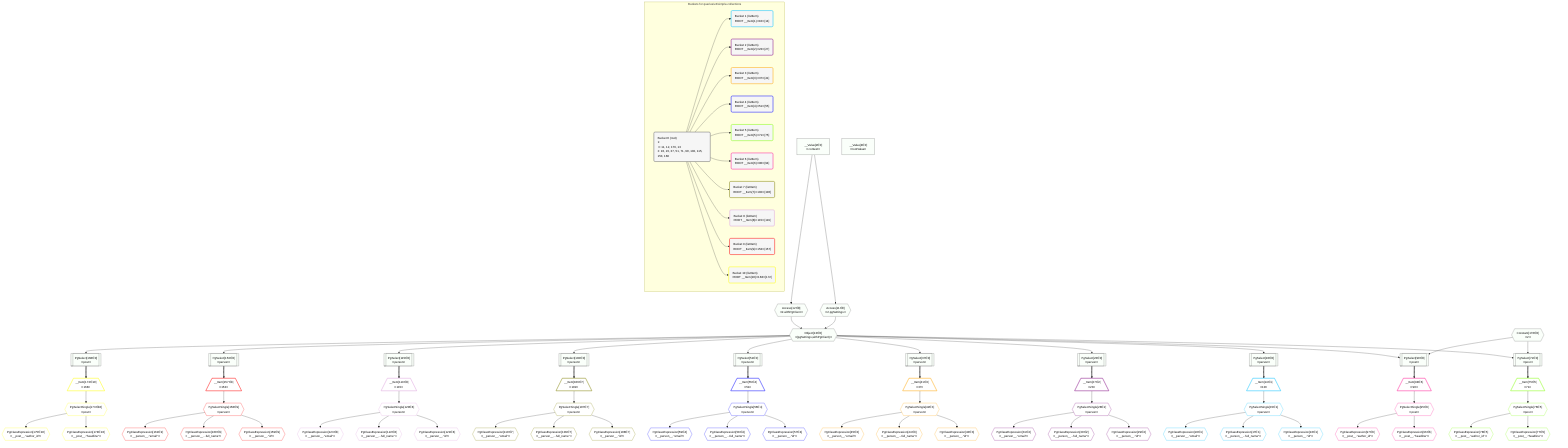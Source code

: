 %%{init: {'themeVariables': { 'fontSize': '12px'}}}%%
graph TD
    classDef path fill:#eee,stroke:#000,color:#000
    classDef plan fill:#fff,stroke-width:1px,color:#000
    classDef itemplan fill:#fff,stroke-width:2px,color:#000
    classDef unbatchedplan fill:#dff,stroke-width:1px,color:#000
    classDef sideeffectplan fill:#fcc,stroke-width:2px,color:#000
    classDef bucket fill:#f6f6f6,color:#000,stroke-width:2px,text-align:left


    %% plan dependencies
    Object13{{"Object[13∈0]<br />ᐸ{pgSettings,withPgClient}ᐳ"}}:::plan
    Access11{{"Access[11∈0]<br />ᐸ2.pgSettingsᐳ"}}:::plan
    Access12{{"Access[12∈0]<br />ᐸ2.withPgClientᐳ"}}:::plan
    Access11 & Access12 --> Object13
    PgSelect71[["PgSelect[71∈0]<br />ᐸpostᐳ"]]:::plan
    Constant176{{"Constant[176∈0]<br />ᐸ2ᐳ"}}:::plan
    Object13 & Constant176 --> PgSelect71
    PgSelect90[["PgSelect[90∈0]<br />ᐸpostᐳ"]]:::plan
    Object13 & Constant176 --> PgSelect90
    PgSelect10[["PgSelect[10∈0]<br />ᐸpersonᐳ"]]:::plan
    Object13 --> PgSelect10
    __Value2["__Value[2∈0]<br />ᐸcontextᐳ"]:::plan
    __Value2 --> Access11
    __Value2 --> Access12
    PgSelect23[["PgSelect[23∈0]<br />ᐸpersonᐳ"]]:::plan
    Object13 --> PgSelect23
    PgSelect37[["PgSelect[37∈0]<br />ᐸpersonᐳ"]]:::plan
    Object13 --> PgSelect37
    PgSelect51[["PgSelect[51∈0]<br />ᐸpersonᐳ"]]:::plan
    Object13 --> PgSelect51
    PgSelect102[["PgSelect[102∈0]<br />ᐸpersonᐳ"]]:::plan
    Object13 --> PgSelect102
    PgSelect115[["PgSelect[115∈0]<br />ᐸpersonᐳ"]]:::plan
    Object13 --> PgSelect115
    PgSelect153[["PgSelect[153∈0]<br />ᐸpersonᐳ"]]:::plan
    Object13 --> PgSelect153
    PgSelect168[["PgSelect[168∈0]<br />ᐸpostᐳ"]]:::plan
    Object13 --> PgSelect168
    __Value4["__Value[4∈0]<br />ᐸrootValueᐳ"]:::plan
    __Item14[/"__Item[14∈1]<br />ᐸ10ᐳ"\]:::itemplan
    PgSelect10 ==> __Item14
    PgSelectSingle15{{"PgSelectSingle[15∈1]<br />ᐸpersonᐳ"}}:::plan
    __Item14 --> PgSelectSingle15
    PgClassExpression16{{"PgClassExpression[16∈1]<br />ᐸ__person__.”id”ᐳ"}}:::plan
    PgSelectSingle15 --> PgClassExpression16
    PgClassExpression17{{"PgClassExpression[17∈1]<br />ᐸ__person__...full_name”ᐳ"}}:::plan
    PgSelectSingle15 --> PgClassExpression17
    PgClassExpression18{{"PgClassExpression[18∈1]<br />ᐸ__person__.”email”ᐳ"}}:::plan
    PgSelectSingle15 --> PgClassExpression18
    __Item27[/"__Item[27∈2]<br />ᐸ23ᐳ"\]:::itemplan
    PgSelect23 ==> __Item27
    PgSelectSingle28{{"PgSelectSingle[28∈2]<br />ᐸpersonᐳ"}}:::plan
    __Item27 --> PgSelectSingle28
    PgClassExpression29{{"PgClassExpression[29∈2]<br />ᐸ__person__.”id”ᐳ"}}:::plan
    PgSelectSingle28 --> PgClassExpression29
    PgClassExpression30{{"PgClassExpression[30∈2]<br />ᐸ__person__...full_name”ᐳ"}}:::plan
    PgSelectSingle28 --> PgClassExpression30
    PgClassExpression31{{"PgClassExpression[31∈2]<br />ᐸ__person__.”email”ᐳ"}}:::plan
    PgSelectSingle28 --> PgClassExpression31
    __Item41[/"__Item[41∈3]<br />ᐸ37ᐳ"\]:::itemplan
    PgSelect37 ==> __Item41
    PgSelectSingle42{{"PgSelectSingle[42∈3]<br />ᐸpersonᐳ"}}:::plan
    __Item41 --> PgSelectSingle42
    PgClassExpression43{{"PgClassExpression[43∈3]<br />ᐸ__person__.”id”ᐳ"}}:::plan
    PgSelectSingle42 --> PgClassExpression43
    PgClassExpression44{{"PgClassExpression[44∈3]<br />ᐸ__person__...full_name”ᐳ"}}:::plan
    PgSelectSingle42 --> PgClassExpression44
    PgClassExpression45{{"PgClassExpression[45∈3]<br />ᐸ__person__.”email”ᐳ"}}:::plan
    PgSelectSingle42 --> PgClassExpression45
    __Item55[/"__Item[55∈4]<br />ᐸ51ᐳ"\]:::itemplan
    PgSelect51 ==> __Item55
    PgSelectSingle56{{"PgSelectSingle[56∈4]<br />ᐸpersonᐳ"}}:::plan
    __Item55 --> PgSelectSingle56
    PgClassExpression57{{"PgClassExpression[57∈4]<br />ᐸ__person__.”id”ᐳ"}}:::plan
    PgSelectSingle56 --> PgClassExpression57
    PgClassExpression58{{"PgClassExpression[58∈4]<br />ᐸ__person__...full_name”ᐳ"}}:::plan
    PgSelectSingle56 --> PgClassExpression58
    PgClassExpression59{{"PgClassExpression[59∈4]<br />ᐸ__person__.”email”ᐳ"}}:::plan
    PgSelectSingle56 --> PgClassExpression59
    __Item75[/"__Item[75∈5]<br />ᐸ71ᐳ"\]:::itemplan
    PgSelect71 ==> __Item75
    PgSelectSingle76{{"PgSelectSingle[76∈5]<br />ᐸpostᐳ"}}:::plan
    __Item75 --> PgSelectSingle76
    PgClassExpression77{{"PgClassExpression[77∈5]<br />ᐸ__post__.”headline”ᐳ"}}:::plan
    PgSelectSingle76 --> PgClassExpression77
    PgClassExpression78{{"PgClassExpression[78∈5]<br />ᐸ__post__.”author_id”ᐳ"}}:::plan
    PgSelectSingle76 --> PgClassExpression78
    __Item94[/"__Item[94∈6]<br />ᐸ90ᐳ"\]:::itemplan
    PgSelect90 ==> __Item94
    PgSelectSingle95{{"PgSelectSingle[95∈6]<br />ᐸpostᐳ"}}:::plan
    __Item94 --> PgSelectSingle95
    PgClassExpression96{{"PgClassExpression[96∈6]<br />ᐸ__post__.”headline”ᐳ"}}:::plan
    PgSelectSingle95 --> PgClassExpression96
    PgClassExpression97{{"PgClassExpression[97∈6]<br />ᐸ__post__.”author_id”ᐳ"}}:::plan
    PgSelectSingle95 --> PgClassExpression97
    __Item106[/"__Item[106∈7]<br />ᐸ102ᐳ"\]:::itemplan
    PgSelect102 ==> __Item106
    PgSelectSingle107{{"PgSelectSingle[107∈7]<br />ᐸpersonᐳ"}}:::plan
    __Item106 --> PgSelectSingle107
    PgClassExpression108{{"PgClassExpression[108∈7]<br />ᐸ__person__.”id”ᐳ"}}:::plan
    PgSelectSingle107 --> PgClassExpression108
    PgClassExpression109{{"PgClassExpression[109∈7]<br />ᐸ__person__...full_name”ᐳ"}}:::plan
    PgSelectSingle107 --> PgClassExpression109
    PgClassExpression110{{"PgClassExpression[110∈7]<br />ᐸ__person__.”email”ᐳ"}}:::plan
    PgSelectSingle107 --> PgClassExpression110
    __Item119[/"__Item[119∈8]<br />ᐸ115ᐳ"\]:::itemplan
    PgSelect115 ==> __Item119
    PgSelectSingle120{{"PgSelectSingle[120∈8]<br />ᐸpersonᐳ"}}:::plan
    __Item119 --> PgSelectSingle120
    PgClassExpression121{{"PgClassExpression[121∈8]<br />ᐸ__person__.”id”ᐳ"}}:::plan
    PgSelectSingle120 --> PgClassExpression121
    PgClassExpression122{{"PgClassExpression[122∈8]<br />ᐸ__person__...full_name”ᐳ"}}:::plan
    PgSelectSingle120 --> PgClassExpression122
    PgClassExpression123{{"PgClassExpression[123∈8]<br />ᐸ__person__.”email”ᐳ"}}:::plan
    PgSelectSingle120 --> PgClassExpression123
    __Item157[/"__Item[157∈9]<br />ᐸ153ᐳ"\]:::itemplan
    PgSelect153 ==> __Item157
    PgSelectSingle158{{"PgSelectSingle[158∈9]<br />ᐸpersonᐳ"}}:::plan
    __Item157 --> PgSelectSingle158
    PgClassExpression159{{"PgClassExpression[159∈9]<br />ᐸ__person__.”id”ᐳ"}}:::plan
    PgSelectSingle158 --> PgClassExpression159
    PgClassExpression160{{"PgClassExpression[160∈9]<br />ᐸ__person__...full_name”ᐳ"}}:::plan
    PgSelectSingle158 --> PgClassExpression160
    PgClassExpression161{{"PgClassExpression[161∈9]<br />ᐸ__person__.”email”ᐳ"}}:::plan
    PgSelectSingle158 --> PgClassExpression161
    __Item172[/"__Item[172∈10]<br />ᐸ168ᐳ"\]:::itemplan
    PgSelect168 ==> __Item172
    PgSelectSingle173{{"PgSelectSingle[173∈10]<br />ᐸpostᐳ"}}:::plan
    __Item172 --> PgSelectSingle173
    PgClassExpression174{{"PgClassExpression[174∈10]<br />ᐸ__post__.”headline”ᐳ"}}:::plan
    PgSelectSingle173 --> PgClassExpression174
    PgClassExpression175{{"PgClassExpression[175∈10]<br />ᐸ__post__.”author_id”ᐳ"}}:::plan
    PgSelectSingle173 --> PgClassExpression175

    %% define steps

    subgraph "Buckets for queries/v4/simple-collections"
    Bucket0("Bucket 0 (root)<br />1: <br />ᐳ: 11, 12, 176, 13<br />2: 10, 23, 37, 51, 71, 90, 102, 115, 153, 168"):::bucket
    classDef bucket0 stroke:#696969
    class Bucket0,__Value2,__Value4,PgSelect10,Access11,Access12,Object13,PgSelect23,PgSelect37,PgSelect51,PgSelect71,PgSelect90,PgSelect102,PgSelect115,PgSelect153,PgSelect168,Constant176 bucket0
    Bucket1("Bucket 1 (listItem)<br />ROOT __Item{1}ᐸ10ᐳ[14]"):::bucket
    classDef bucket1 stroke:#00bfff
    class Bucket1,__Item14,PgSelectSingle15,PgClassExpression16,PgClassExpression17,PgClassExpression18 bucket1
    Bucket2("Bucket 2 (listItem)<br />ROOT __Item{2}ᐸ23ᐳ[27]"):::bucket
    classDef bucket2 stroke:#7f007f
    class Bucket2,__Item27,PgSelectSingle28,PgClassExpression29,PgClassExpression30,PgClassExpression31 bucket2
    Bucket3("Bucket 3 (listItem)<br />ROOT __Item{3}ᐸ37ᐳ[41]"):::bucket
    classDef bucket3 stroke:#ffa500
    class Bucket3,__Item41,PgSelectSingle42,PgClassExpression43,PgClassExpression44,PgClassExpression45 bucket3
    Bucket4("Bucket 4 (listItem)<br />ROOT __Item{4}ᐸ51ᐳ[55]"):::bucket
    classDef bucket4 stroke:#0000ff
    class Bucket4,__Item55,PgSelectSingle56,PgClassExpression57,PgClassExpression58,PgClassExpression59 bucket4
    Bucket5("Bucket 5 (listItem)<br />ROOT __Item{5}ᐸ71ᐳ[75]"):::bucket
    classDef bucket5 stroke:#7fff00
    class Bucket5,__Item75,PgSelectSingle76,PgClassExpression77,PgClassExpression78 bucket5
    Bucket6("Bucket 6 (listItem)<br />ROOT __Item{6}ᐸ90ᐳ[94]"):::bucket
    classDef bucket6 stroke:#ff1493
    class Bucket6,__Item94,PgSelectSingle95,PgClassExpression96,PgClassExpression97 bucket6
    Bucket7("Bucket 7 (listItem)<br />ROOT __Item{7}ᐸ102ᐳ[106]"):::bucket
    classDef bucket7 stroke:#808000
    class Bucket7,__Item106,PgSelectSingle107,PgClassExpression108,PgClassExpression109,PgClassExpression110 bucket7
    Bucket8("Bucket 8 (listItem)<br />ROOT __Item{8}ᐸ115ᐳ[119]"):::bucket
    classDef bucket8 stroke:#dda0dd
    class Bucket8,__Item119,PgSelectSingle120,PgClassExpression121,PgClassExpression122,PgClassExpression123 bucket8
    Bucket9("Bucket 9 (listItem)<br />ROOT __Item{9}ᐸ153ᐳ[157]"):::bucket
    classDef bucket9 stroke:#ff0000
    class Bucket9,__Item157,PgSelectSingle158,PgClassExpression159,PgClassExpression160,PgClassExpression161 bucket9
    Bucket10("Bucket 10 (listItem)<br />ROOT __Item{10}ᐸ168ᐳ[172]"):::bucket
    classDef bucket10 stroke:#ffff00
    class Bucket10,__Item172,PgSelectSingle173,PgClassExpression174,PgClassExpression175 bucket10
    Bucket0 --> Bucket1 & Bucket2 & Bucket3 & Bucket4 & Bucket5 & Bucket6 & Bucket7 & Bucket8 & Bucket9 & Bucket10
    classDef unary fill:#fafffa,borderWidth:8px
    class Object13,PgSelect71,PgSelect90,PgSelect10,Access11,Access12,PgSelect23,PgSelect37,PgSelect51,PgSelect102,PgSelect115,PgSelect153,PgSelect168,__Value2,__Value4,Constant176 unary
    end